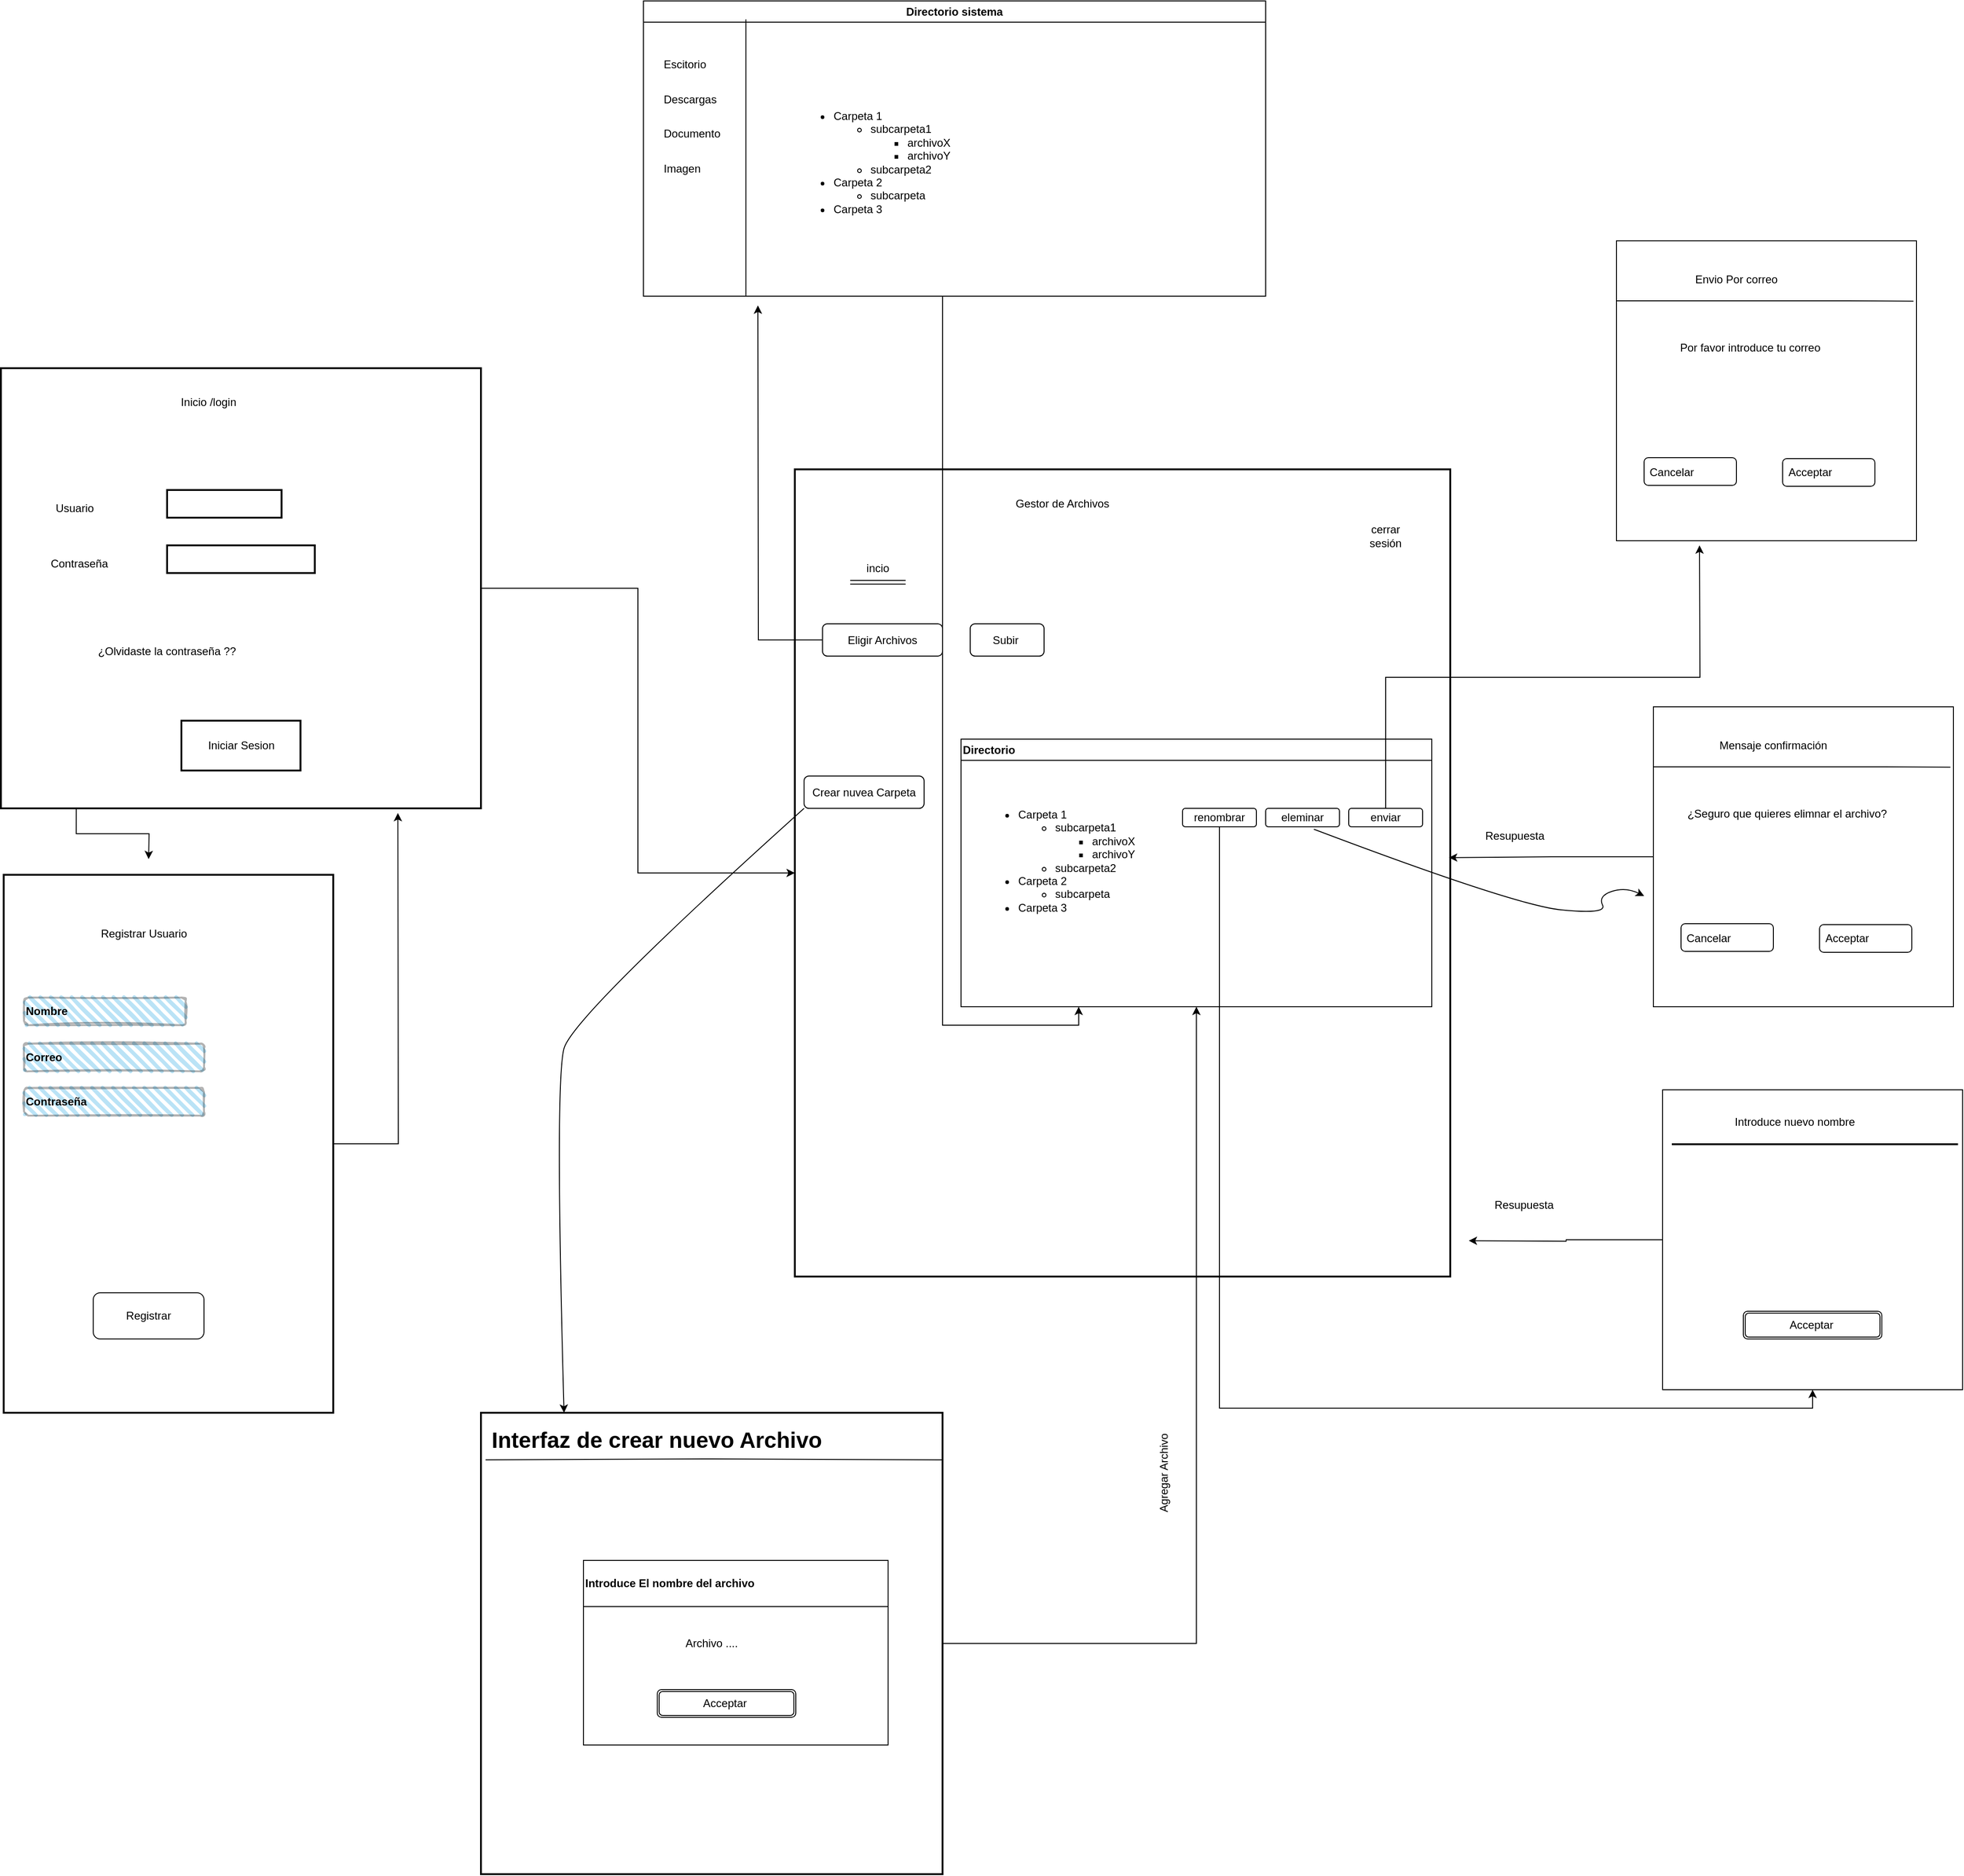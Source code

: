 <mxfile version="26.2.9">
  <diagram name="Página-1" id="CCVhPVdTeupldX_xp-Ff">
    <mxGraphModel dx="2040" dy="2289" grid="1" gridSize="10" guides="1" tooltips="1" connect="1" arrows="1" fold="1" page="1" pageScale="1" pageWidth="827" pageHeight="1169" math="0" shadow="0">
      <root>
        <mxCell id="0" />
        <mxCell id="1" parent="0" />
        <mxCell id="2" value="" style="whiteSpace=wrap;strokeWidth=2;" parent="1" vertex="1">
          <mxGeometry x="880" y="117.63" width="710" height="874.75" as="geometry" />
        </mxCell>
        <mxCell id="d6fII-Akq__abLmNC7uX-73" style="edgeStyle=orthogonalEdgeStyle;rounded=0;orthogonalLoop=1;jettySize=auto;html=1;exitX=1;exitY=0.5;exitDx=0;exitDy=0;" edge="1" parent="1" source="5">
          <mxGeometry relative="1" as="geometry">
            <mxPoint x="450" y="490" as="targetPoint" />
          </mxGeometry>
        </mxCell>
        <mxCell id="5" value="" style="whiteSpace=wrap;strokeWidth=2;" parent="1" vertex="1">
          <mxGeometry x="23" y="557" width="357" height="583" as="geometry" />
        </mxCell>
        <mxCell id="d6fII-Akq__abLmNC7uX-72" style="edgeStyle=orthogonalEdgeStyle;rounded=0;orthogonalLoop=1;jettySize=auto;html=1;exitX=1;exitY=0.5;exitDx=0;exitDy=0;entryX=0;entryY=0.5;entryDx=0;entryDy=0;" edge="1" parent="1" source="8" target="2">
          <mxGeometry relative="1" as="geometry" />
        </mxCell>
        <mxCell id="8" value="" style="whiteSpace=wrap;strokeWidth=2;" parent="1" vertex="1">
          <mxGeometry x="20" y="8" width="520" height="477" as="geometry" />
        </mxCell>
        <mxCell id="9" value="" style="whiteSpace=wrap;strokeWidth=2;" parent="1" vertex="1">
          <mxGeometry x="200" y="140" width="124" height="30" as="geometry" />
        </mxCell>
        <mxCell id="10" value="" style="whiteSpace=wrap;strokeWidth=2;" parent="1" vertex="1">
          <mxGeometry x="200" y="200" width="160" height="30" as="geometry" />
        </mxCell>
        <mxCell id="11" value="Iniciar Sesion" style="whiteSpace=wrap;strokeWidth=2;" parent="1" vertex="1">
          <mxGeometry x="215.5" y="390" width="129" height="54" as="geometry" />
        </mxCell>
        <mxCell id="d6fII-Akq__abLmNC7uX-82" style="edgeStyle=orthogonalEdgeStyle;rounded=0;orthogonalLoop=1;jettySize=auto;html=1;entryX=0.5;entryY=1;entryDx=0;entryDy=0;" edge="1" parent="1" source="22" target="d6fII-Akq__abLmNC7uX-63">
          <mxGeometry relative="1" as="geometry">
            <mxPoint x="1320" y="1010" as="targetPoint" />
          </mxGeometry>
        </mxCell>
        <mxCell id="22" value="Archivo ...." style="whiteSpace=wrap;strokeWidth=2;" parent="1" vertex="1">
          <mxGeometry x="540" y="1140" width="500" height="500" as="geometry" />
        </mxCell>
        <mxCell id="d6fII-Akq__abLmNC7uX-45" value="Usuario" style="text;html=1;align=center;verticalAlign=middle;whiteSpace=wrap;rounded=0;" vertex="1" parent="1">
          <mxGeometry x="70" y="145" width="60" height="30" as="geometry" />
        </mxCell>
        <mxCell id="d6fII-Akq__abLmNC7uX-46" value="Contraseña" style="text;html=1;align=center;verticalAlign=middle;whiteSpace=wrap;rounded=0;" vertex="1" parent="1">
          <mxGeometry x="70" y="205.25" width="70" height="30" as="geometry" />
        </mxCell>
        <mxCell id="d6fII-Akq__abLmNC7uX-48" value="Inicio /login" style="text;html=1;align=center;verticalAlign=middle;whiteSpace=wrap;rounded=0;" vertex="1" parent="1">
          <mxGeometry x="190" y="30" width="110" height="30" as="geometry" />
        </mxCell>
        <mxCell id="d6fII-Akq__abLmNC7uX-49" value="Registrar Usuario" style="text;html=1;align=center;verticalAlign=middle;whiteSpace=wrap;rounded=0;" vertex="1" parent="1">
          <mxGeometry x="120" y="606" width="110" height="30" as="geometry" />
        </mxCell>
        <mxCell id="d6fII-Akq__abLmNC7uX-50" value="&lt;b style=&quot;line-height: 0%;&quot;&gt;Nombre&lt;/b&gt;" style="rounded=1;whiteSpace=wrap;html=1;strokeWidth=2;fillWeight=4;hachureGap=8;hachureAngle=45;fillColor=#1ba1e2;sketch=1;align=left;opacity=30;" vertex="1" parent="1">
          <mxGeometry x="45" y="690" width="175" height="30" as="geometry" />
        </mxCell>
        <mxCell id="d6fII-Akq__abLmNC7uX-51" value="&lt;b&gt;Correo&lt;/b&gt;" style="rounded=1;whiteSpace=wrap;html=1;strokeWidth=2;fillWeight=4;hachureGap=8;hachureAngle=45;fillColor=#1ba1e2;sketch=1;align=left;opacity=30;" vertex="1" parent="1">
          <mxGeometry x="45" y="740" width="195" height="30" as="geometry" />
        </mxCell>
        <mxCell id="d6fII-Akq__abLmNC7uX-52" value="&lt;b&gt;Contraseña&lt;/b&gt;" style="rounded=1;whiteSpace=wrap;html=1;strokeWidth=2;fillWeight=4;hachureGap=8;hachureAngle=45;fillColor=#1ba1e2;sketch=1;align=left;opacity=30;" vertex="1" parent="1">
          <mxGeometry x="45" y="788" width="195" height="30" as="geometry" />
        </mxCell>
        <mxCell id="d6fII-Akq__abLmNC7uX-54" value="Registrar" style="rounded=1;whiteSpace=wrap;html=1;" vertex="1" parent="1">
          <mxGeometry x="120" y="1010" width="120" height="50" as="geometry" />
        </mxCell>
        <mxCell id="d6fII-Akq__abLmNC7uX-55" style="edgeStyle=orthogonalEdgeStyle;rounded=0;orthogonalLoop=1;jettySize=auto;html=1;exitX=0.157;exitY=1;exitDx=0;exitDy=0;exitPerimeter=0;" edge="1" parent="1" source="8">
          <mxGeometry relative="1" as="geometry">
            <mxPoint x="180" y="540" as="targetPoint" />
          </mxGeometry>
        </mxCell>
        <mxCell id="d6fII-Akq__abLmNC7uX-56" value="¿Olvidaste la contraseña ??" style="text;html=1;align=center;verticalAlign=middle;whiteSpace=wrap;rounded=0;" vertex="1" parent="1">
          <mxGeometry x="80" y="300" width="240" height="30" as="geometry" />
        </mxCell>
        <mxCell id="d6fII-Akq__abLmNC7uX-58" value="Gestor de Archivos" style="text;html=1;align=center;verticalAlign=middle;whiteSpace=wrap;rounded=0;" vertex="1" parent="1">
          <mxGeometry x="1020" y="140" width="300" height="30" as="geometry" />
        </mxCell>
        <mxCell id="d6fII-Akq__abLmNC7uX-59" value="incio" style="text;html=1;align=center;verticalAlign=middle;whiteSpace=wrap;rounded=0;" vertex="1" parent="1">
          <mxGeometry x="940" y="210" width="60" height="30" as="geometry" />
        </mxCell>
        <mxCell id="d6fII-Akq__abLmNC7uX-60" value="" style="shape=link;html=1;rounded=0;entryX=1;entryY=1;entryDx=0;entryDy=0;" edge="1" parent="1" target="d6fII-Akq__abLmNC7uX-59">
          <mxGeometry width="100" relative="1" as="geometry">
            <mxPoint x="940" y="240" as="sourcePoint" />
            <mxPoint x="990" y="240" as="targetPoint" />
          </mxGeometry>
        </mxCell>
        <mxCell id="d6fII-Akq__abLmNC7uX-112" style="edgeStyle=orthogonalEdgeStyle;rounded=0;orthogonalLoop=1;jettySize=auto;html=1;exitX=0;exitY=0.5;exitDx=0;exitDy=0;" edge="1" parent="1" source="d6fII-Akq__abLmNC7uX-61">
          <mxGeometry relative="1" as="geometry">
            <mxPoint x="840" y="-60" as="targetPoint" />
          </mxGeometry>
        </mxCell>
        <mxCell id="d6fII-Akq__abLmNC7uX-61" value="Eligir Archivos" style="rounded=1;whiteSpace=wrap;html=1;" vertex="1" parent="1">
          <mxGeometry x="910" y="285" width="130" height="35" as="geometry" />
        </mxCell>
        <mxCell id="d6fII-Akq__abLmNC7uX-62" value="Subir&amp;nbsp;" style="rounded=1;whiteSpace=wrap;html=1;" vertex="1" parent="1">
          <mxGeometry x="1070" y="285" width="80" height="35" as="geometry" />
        </mxCell>
        <mxCell id="d6fII-Akq__abLmNC7uX-63" value="Directorio" style="swimlane;whiteSpace=wrap;html=1;align=left;" vertex="1" parent="1">
          <mxGeometry x="1060" y="410" width="510" height="290" as="geometry" />
        </mxCell>
        <mxCell id="d6fII-Akq__abLmNC7uX-66" value="&lt;ul&gt;&lt;li&gt;Carpeta 1&lt;/li&gt;&lt;ul&gt;&lt;li&gt;subcarpeta1&lt;/li&gt;&lt;ul&gt;&lt;li&gt;archivoX&lt;/li&gt;&lt;li&gt;archivoY&lt;/li&gt;&lt;/ul&gt;&lt;li&gt;subcarpeta2&lt;/li&gt;&lt;/ul&gt;&lt;li&gt;Carpeta 2&lt;/li&gt;&lt;ul&gt;&lt;li&gt;subcarpeta&lt;/li&gt;&lt;/ul&gt;&lt;li&gt;Carpeta 3&lt;/li&gt;&lt;/ul&gt;" style="text;strokeColor=none;fillColor=none;html=1;whiteSpace=wrap;verticalAlign=middle;overflow=hidden;" vertex="1" parent="d6fII-Akq__abLmNC7uX-63">
          <mxGeometry x="20" y="34" width="260" height="196" as="geometry" />
        </mxCell>
        <mxCell id="d6fII-Akq__abLmNC7uX-125" style="edgeStyle=orthogonalEdgeStyle;rounded=0;orthogonalLoop=1;jettySize=auto;html=1;exitX=0.5;exitY=0;exitDx=0;exitDy=0;" edge="1" parent="d6fII-Akq__abLmNC7uX-63" source="d6fII-Akq__abLmNC7uX-71">
          <mxGeometry relative="1" as="geometry">
            <mxPoint x="800" y="-210" as="targetPoint" />
          </mxGeometry>
        </mxCell>
        <mxCell id="d6fII-Akq__abLmNC7uX-71" value="enviar" style="rounded=1;whiteSpace=wrap;html=1;" vertex="1" parent="d6fII-Akq__abLmNC7uX-63">
          <mxGeometry x="420" y="75" width="80" height="20" as="geometry" />
        </mxCell>
        <mxCell id="d6fII-Akq__abLmNC7uX-67" value="Crear nuvea Carpeta" style="rounded=1;whiteSpace=wrap;html=1;" vertex="1" parent="1">
          <mxGeometry x="890" y="450" width="130" height="35" as="geometry" />
        </mxCell>
        <mxCell id="d6fII-Akq__abLmNC7uX-101" style="edgeStyle=orthogonalEdgeStyle;rounded=0;orthogonalLoop=1;jettySize=auto;html=1;exitX=0.5;exitY=1;exitDx=0;exitDy=0;entryX=0.5;entryY=1;entryDx=0;entryDy=0;" edge="1" parent="1" source="d6fII-Akq__abLmNC7uX-68" target="d6fII-Akq__abLmNC7uX-99">
          <mxGeometry relative="1" as="geometry" />
        </mxCell>
        <mxCell id="d6fII-Akq__abLmNC7uX-68" value="renombrar" style="rounded=1;whiteSpace=wrap;html=1;" vertex="1" parent="1">
          <mxGeometry x="1300" y="485" width="80" height="20" as="geometry" />
        </mxCell>
        <mxCell id="d6fII-Akq__abLmNC7uX-70" value="eleminar" style="rounded=1;whiteSpace=wrap;html=1;" vertex="1" parent="1">
          <mxGeometry x="1390" y="485" width="80" height="20" as="geometry" />
        </mxCell>
        <mxCell id="d6fII-Akq__abLmNC7uX-74" value="cerrar sesión" style="text;html=1;align=center;verticalAlign=middle;whiteSpace=wrap;rounded=0;" vertex="1" parent="1">
          <mxGeometry x="1490" y="175.25" width="60" height="30" as="geometry" />
        </mxCell>
        <mxCell id="d6fII-Akq__abLmNC7uX-77" value="" style="curved=1;endArrow=classic;html=1;rounded=0;exitX=0;exitY=1;exitDx=0;exitDy=0;" edge="1" parent="1" source="d6fII-Akq__abLmNC7uX-67">
          <mxGeometry width="50" height="50" relative="1" as="geometry">
            <mxPoint x="590" y="710" as="sourcePoint" />
            <mxPoint x="630" y="1140" as="targetPoint" />
            <Array as="points">
              <mxPoint x="640" y="710" />
              <mxPoint x="620" y="780" />
            </Array>
          </mxGeometry>
        </mxCell>
        <mxCell id="d6fII-Akq__abLmNC7uX-78" value="Introduce El nombre del archivo" style="swimlane;whiteSpace=wrap;html=1;align=left;startSize=50;" vertex="1" parent="1">
          <mxGeometry x="651" y="1300" width="330" height="200" as="geometry" />
        </mxCell>
        <mxCell id="d6fII-Akq__abLmNC7uX-79" value="Acceptar&amp;nbsp;" style="shape=ext;double=1;rounded=1;whiteSpace=wrap;html=1;" vertex="1" parent="d6fII-Akq__abLmNC7uX-78">
          <mxGeometry x="80" y="140" width="150" height="30" as="geometry" />
        </mxCell>
        <mxCell id="d6fII-Akq__abLmNC7uX-80" value="" style="endArrow=none;html=1;rounded=0;exitX=0.01;exitY=0.102;exitDx=0;exitDy=0;exitPerimeter=0;entryX=1.002;entryY=0.102;entryDx=0;entryDy=0;entryPerimeter=0;" edge="1" parent="1" source="22" target="22">
          <mxGeometry width="50" height="50" relative="1" as="geometry">
            <mxPoint x="970" y="1100" as="sourcePoint" />
            <mxPoint x="1020" y="1050" as="targetPoint" />
            <Array as="points">
              <mxPoint x="790" y="1190" />
            </Array>
          </mxGeometry>
        </mxCell>
        <mxCell id="d6fII-Akq__abLmNC7uX-81" value="Interfaz de crear nuevo Archivo" style="text;strokeColor=none;fillColor=none;html=1;fontSize=24;fontStyle=1;verticalAlign=middle;align=center;" vertex="1" parent="1">
          <mxGeometry x="680" y="1150" width="100" height="40" as="geometry" />
        </mxCell>
        <mxCell id="d6fII-Akq__abLmNC7uX-83" value="Agregar Archivo" style="text;html=1;align=center;verticalAlign=middle;whiteSpace=wrap;rounded=0;rotation=-90;" vertex="1" parent="1">
          <mxGeometry x="1230" y="1190" width="100" height="30" as="geometry" />
        </mxCell>
        <mxCell id="d6fII-Akq__abLmNC7uX-85" value="" style="whiteSpace=wrap;html=1;aspect=fixed;" vertex="1" parent="1">
          <mxGeometry x="1810" y="375" width="325" height="325" as="geometry" />
        </mxCell>
        <mxCell id="d6fII-Akq__abLmNC7uX-86" value="" style="curved=1;endArrow=classic;html=1;rounded=0;exitX=0.653;exitY=1.132;exitDx=0;exitDy=0;exitPerimeter=0;" edge="1" parent="1" source="d6fII-Akq__abLmNC7uX-70">
          <mxGeometry width="50" height="50" relative="1" as="geometry">
            <mxPoint x="1660" y="620" as="sourcePoint" />
            <mxPoint x="1800" y="580" as="targetPoint" />
            <Array as="points">
              <mxPoint x="1660" y="590" />
              <mxPoint x="1760" y="600" />
              <mxPoint x="1750" y="580" />
              <mxPoint x="1780" y="570" />
            </Array>
          </mxGeometry>
        </mxCell>
        <mxCell id="d6fII-Akq__abLmNC7uX-88" value="" style="endArrow=none;html=1;rounded=0;entryX=0.99;entryY=0.201;entryDx=0;entryDy=0;entryPerimeter=0;" edge="1" parent="1" target="d6fII-Akq__abLmNC7uX-85">
          <mxGeometry width="50" height="50" relative="1" as="geometry">
            <mxPoint x="1810" y="440" as="sourcePoint" />
            <mxPoint x="1860" y="390" as="targetPoint" />
            <Array as="points">
              <mxPoint x="2000" y="440" />
              <mxPoint x="2060" y="440" />
            </Array>
          </mxGeometry>
        </mxCell>
        <mxCell id="d6fII-Akq__abLmNC7uX-90" value="Mensaje confirmación" style="text;html=1;align=center;verticalAlign=middle;whiteSpace=wrap;rounded=0;" vertex="1" parent="1">
          <mxGeometry x="1850" y="402" width="180" height="30" as="geometry" />
        </mxCell>
        <mxCell id="d6fII-Akq__abLmNC7uX-91" value="" style="rounded=1;whiteSpace=wrap;html=1;" vertex="1" parent="1">
          <mxGeometry x="1840" y="610" width="100" height="30" as="geometry" />
        </mxCell>
        <mxCell id="d6fII-Akq__abLmNC7uX-94" value="Cancelar" style="text;html=1;align=center;verticalAlign=middle;whiteSpace=wrap;rounded=0;" vertex="1" parent="1">
          <mxGeometry x="1840" y="611" width="60" height="30" as="geometry" />
        </mxCell>
        <mxCell id="d6fII-Akq__abLmNC7uX-95" value="" style="rounded=1;whiteSpace=wrap;html=1;" vertex="1" parent="1">
          <mxGeometry x="1990" y="611" width="100" height="30" as="geometry" />
        </mxCell>
        <mxCell id="d6fII-Akq__abLmNC7uX-96" value="Acceptar" style="text;html=1;align=center;verticalAlign=middle;whiteSpace=wrap;rounded=0;" vertex="1" parent="1">
          <mxGeometry x="1990" y="611" width="60" height="30" as="geometry" />
        </mxCell>
        <mxCell id="d6fII-Akq__abLmNC7uX-97" value="¿Seguro que quieres elimnar el archivo?" style="text;html=1;align=center;verticalAlign=middle;whiteSpace=wrap;rounded=0;" vertex="1" parent="1">
          <mxGeometry x="1840" y="476" width="230" height="30" as="geometry" />
        </mxCell>
        <mxCell id="d6fII-Akq__abLmNC7uX-108" style="edgeStyle=orthogonalEdgeStyle;rounded=0;orthogonalLoop=1;jettySize=auto;html=1;exitX=0;exitY=0.5;exitDx=0;exitDy=0;" edge="1" parent="1" source="d6fII-Akq__abLmNC7uX-99">
          <mxGeometry relative="1" as="geometry">
            <mxPoint x="1610" y="953.556" as="targetPoint" />
          </mxGeometry>
        </mxCell>
        <mxCell id="d6fII-Akq__abLmNC7uX-99" value="" style="whiteSpace=wrap;html=1;aspect=fixed;" vertex="1" parent="1">
          <mxGeometry x="1820" y="790" width="325" height="325" as="geometry" />
        </mxCell>
        <mxCell id="d6fII-Akq__abLmNC7uX-102" style="edgeStyle=orthogonalEdgeStyle;rounded=0;orthogonalLoop=1;jettySize=auto;html=1;entryX=0.998;entryY=0.481;entryDx=0;entryDy=0;entryPerimeter=0;" edge="1" parent="1" source="d6fII-Akq__abLmNC7uX-85" target="2">
          <mxGeometry relative="1" as="geometry" />
        </mxCell>
        <mxCell id="d6fII-Akq__abLmNC7uX-103" value="Resupuesta" style="text;html=1;align=center;verticalAlign=middle;whiteSpace=wrap;rounded=0;" vertex="1" parent="1">
          <mxGeometry x="1630" y="500" width="60" height="30" as="geometry" />
        </mxCell>
        <mxCell id="d6fII-Akq__abLmNC7uX-105" value="" style="line;strokeWidth=2;html=1;" vertex="1" parent="1">
          <mxGeometry x="1830" y="844" width="310" height="10" as="geometry" />
        </mxCell>
        <mxCell id="d6fII-Akq__abLmNC7uX-106" value="Introduce nuevo nombre&amp;nbsp;" style="text;html=1;align=center;verticalAlign=middle;whiteSpace=wrap;rounded=0;" vertex="1" parent="1">
          <mxGeometry x="1840" y="810" width="250" height="30" as="geometry" />
        </mxCell>
        <mxCell id="d6fII-Akq__abLmNC7uX-107" value="Acceptar&amp;nbsp;" style="shape=ext;double=1;rounded=1;whiteSpace=wrap;html=1;" vertex="1" parent="1">
          <mxGeometry x="1907.5" y="1030" width="150" height="30" as="geometry" />
        </mxCell>
        <mxCell id="d6fII-Akq__abLmNC7uX-109" value="Resupuesta" style="text;html=1;align=center;verticalAlign=middle;whiteSpace=wrap;rounded=0;" vertex="1" parent="1">
          <mxGeometry x="1640" y="890" width="60" height="50" as="geometry" />
        </mxCell>
        <mxCell id="d6fII-Akq__abLmNC7uX-110" value="Directorio sistema" style="swimlane;whiteSpace=wrap;html=1;" vertex="1" parent="1">
          <mxGeometry x="716" y="-390" width="674" height="320" as="geometry" />
        </mxCell>
        <mxCell id="d6fII-Akq__abLmNC7uX-113" value="" style="endArrow=none;html=1;rounded=0;" edge="1" parent="d6fII-Akq__abLmNC7uX-110">
          <mxGeometry width="50" height="50" relative="1" as="geometry">
            <mxPoint x="111" y="320" as="sourcePoint" />
            <mxPoint x="111" y="20" as="targetPoint" />
          </mxGeometry>
        </mxCell>
        <mxCell id="d6fII-Akq__abLmNC7uX-114" value="" style="shape=table;startSize=0;container=1;collapsible=0;childLayout=tableLayout;fontSize=11;fillColor=none;strokeColor=none;" vertex="1" parent="d6fII-Akq__abLmNC7uX-110">
          <mxGeometry x="15" y="50" width="75" height="150" as="geometry" />
        </mxCell>
        <mxCell id="d6fII-Akq__abLmNC7uX-115" value="" style="shape=tableRow;horizontal=0;startSize=0;swimlaneHead=0;swimlaneBody=0;strokeColor=inherit;top=0;left=0;bottom=0;right=0;collapsible=0;dropTarget=0;fillColor=none;points=[[0,0.5],[1,0.5]];portConstraint=eastwest;fontSize=16;" vertex="1" parent="d6fII-Akq__abLmNC7uX-114">
          <mxGeometry width="75" height="38" as="geometry" />
        </mxCell>
        <mxCell id="d6fII-Akq__abLmNC7uX-116" value="Escitorio" style="shape=partialRectangle;html=1;whiteSpace=wrap;connectable=0;strokeColor=inherit;overflow=hidden;fillColor=none;top=0;left=0;bottom=0;right=0;pointerEvents=1;fontSize=12;align=left;spacingLeft=5;" vertex="1" parent="d6fII-Akq__abLmNC7uX-115">
          <mxGeometry width="75" height="38" as="geometry">
            <mxRectangle width="75" height="38" as="alternateBounds" />
          </mxGeometry>
        </mxCell>
        <mxCell id="d6fII-Akq__abLmNC7uX-117" value="" style="shape=tableRow;horizontal=0;startSize=0;swimlaneHead=0;swimlaneBody=0;strokeColor=inherit;top=0;left=0;bottom=0;right=0;collapsible=0;dropTarget=0;fillColor=none;points=[[0,0.5],[1,0.5]];portConstraint=eastwest;fontSize=16;" vertex="1" parent="d6fII-Akq__abLmNC7uX-114">
          <mxGeometry y="38" width="75" height="37" as="geometry" />
        </mxCell>
        <mxCell id="d6fII-Akq__abLmNC7uX-118" value="Descargas" style="shape=partialRectangle;html=1;whiteSpace=wrap;connectable=0;strokeColor=inherit;overflow=hidden;fillColor=none;top=0;left=0;bottom=0;right=0;pointerEvents=1;fontSize=12;align=left;spacingLeft=5;" vertex="1" parent="d6fII-Akq__abLmNC7uX-117">
          <mxGeometry width="75" height="37" as="geometry">
            <mxRectangle width="75" height="37" as="alternateBounds" />
          </mxGeometry>
        </mxCell>
        <mxCell id="d6fII-Akq__abLmNC7uX-119" value="" style="shape=tableRow;horizontal=0;startSize=0;swimlaneHead=0;swimlaneBody=0;strokeColor=inherit;top=0;left=0;bottom=0;right=0;collapsible=0;dropTarget=0;fillColor=none;points=[[0,0.5],[1,0.5]];portConstraint=eastwest;fontSize=16;" vertex="1" parent="d6fII-Akq__abLmNC7uX-114">
          <mxGeometry y="75" width="75" height="38" as="geometry" />
        </mxCell>
        <mxCell id="d6fII-Akq__abLmNC7uX-120" value="Documento" style="shape=partialRectangle;html=1;whiteSpace=wrap;connectable=0;strokeColor=inherit;overflow=hidden;fillColor=none;top=0;left=0;bottom=0;right=0;pointerEvents=1;fontSize=12;align=left;spacingLeft=5;" vertex="1" parent="d6fII-Akq__abLmNC7uX-119">
          <mxGeometry width="75" height="38" as="geometry">
            <mxRectangle width="75" height="38" as="alternateBounds" />
          </mxGeometry>
        </mxCell>
        <mxCell id="d6fII-Akq__abLmNC7uX-121" style="shape=tableRow;horizontal=0;startSize=0;swimlaneHead=0;swimlaneBody=0;strokeColor=inherit;top=0;left=0;bottom=0;right=0;collapsible=0;dropTarget=0;fillColor=none;points=[[0,0.5],[1,0.5]];portConstraint=eastwest;fontSize=16;" vertex="1" parent="d6fII-Akq__abLmNC7uX-114">
          <mxGeometry y="113" width="75" height="37" as="geometry" />
        </mxCell>
        <mxCell id="d6fII-Akq__abLmNC7uX-122" value="Imagen" style="shape=partialRectangle;html=1;whiteSpace=wrap;connectable=0;strokeColor=inherit;overflow=hidden;fillColor=none;top=0;left=0;bottom=0;right=0;pointerEvents=1;fontSize=12;align=left;spacingLeft=5;" vertex="1" parent="d6fII-Akq__abLmNC7uX-121">
          <mxGeometry width="75" height="37" as="geometry">
            <mxRectangle width="75" height="37" as="alternateBounds" />
          </mxGeometry>
        </mxCell>
        <mxCell id="d6fII-Akq__abLmNC7uX-123" value="&lt;ul&gt;&lt;li&gt;Carpeta 1&lt;/li&gt;&lt;ul&gt;&lt;li&gt;subcarpeta1&lt;/li&gt;&lt;ul&gt;&lt;li&gt;archivoX&lt;/li&gt;&lt;li&gt;archivoY&lt;/li&gt;&lt;/ul&gt;&lt;li&gt;subcarpeta2&lt;/li&gt;&lt;/ul&gt;&lt;li&gt;Carpeta 2&lt;/li&gt;&lt;ul&gt;&lt;li&gt;subcarpeta&lt;/li&gt;&lt;/ul&gt;&lt;li&gt;Carpeta 3&lt;/li&gt;&lt;/ul&gt;" style="text;strokeColor=none;fillColor=none;html=1;whiteSpace=wrap;verticalAlign=middle;overflow=hidden;" vertex="1" parent="d6fII-Akq__abLmNC7uX-110">
          <mxGeometry x="164" y="30" width="260" height="290" as="geometry" />
        </mxCell>
        <mxCell id="d6fII-Akq__abLmNC7uX-124" style="edgeStyle=orthogonalEdgeStyle;rounded=0;orthogonalLoop=1;jettySize=auto;html=1;exitX=1;exitY=1;exitDx=0;exitDy=0;entryX=0.25;entryY=1;entryDx=0;entryDy=0;" edge="1" parent="1" source="d6fII-Akq__abLmNC7uX-123" target="d6fII-Akq__abLmNC7uX-63">
          <mxGeometry relative="1" as="geometry">
            <Array as="points">
              <mxPoint x="1040" y="-70" />
              <mxPoint x="1040" y="720" />
              <mxPoint x="1188" y="720" />
            </Array>
          </mxGeometry>
        </mxCell>
        <mxCell id="d6fII-Akq__abLmNC7uX-126" value="" style="whiteSpace=wrap;html=1;aspect=fixed;" vertex="1" parent="1">
          <mxGeometry x="1770" y="-130" width="325" height="325" as="geometry" />
        </mxCell>
        <mxCell id="d6fII-Akq__abLmNC7uX-127" value="" style="endArrow=none;html=1;rounded=0;entryX=0.99;entryY=0.201;entryDx=0;entryDy=0;entryPerimeter=0;" edge="1" parent="1" target="d6fII-Akq__abLmNC7uX-126">
          <mxGeometry width="50" height="50" relative="1" as="geometry">
            <mxPoint x="1770" y="-65" as="sourcePoint" />
            <mxPoint x="1820" y="-115" as="targetPoint" />
            <Array as="points">
              <mxPoint x="1960" y="-65" />
              <mxPoint x="2020" y="-65" />
            </Array>
          </mxGeometry>
        </mxCell>
        <mxCell id="d6fII-Akq__abLmNC7uX-128" value="Envio Por correo" style="text;html=1;align=center;verticalAlign=middle;whiteSpace=wrap;rounded=0;" vertex="1" parent="1">
          <mxGeometry x="1810" y="-103" width="180" height="30" as="geometry" />
        </mxCell>
        <mxCell id="d6fII-Akq__abLmNC7uX-129" value="" style="rounded=1;whiteSpace=wrap;html=1;" vertex="1" parent="1">
          <mxGeometry x="1800" y="105" width="100" height="30" as="geometry" />
        </mxCell>
        <mxCell id="d6fII-Akq__abLmNC7uX-130" value="Cancelar" style="text;html=1;align=center;verticalAlign=middle;whiteSpace=wrap;rounded=0;" vertex="1" parent="1">
          <mxGeometry x="1800" y="106" width="60" height="30" as="geometry" />
        </mxCell>
        <mxCell id="d6fII-Akq__abLmNC7uX-131" value="" style="rounded=1;whiteSpace=wrap;html=1;" vertex="1" parent="1">
          <mxGeometry x="1950" y="106" width="100" height="30" as="geometry" />
        </mxCell>
        <mxCell id="d6fII-Akq__abLmNC7uX-132" value="Acceptar" style="text;html=1;align=center;verticalAlign=middle;whiteSpace=wrap;rounded=0;" vertex="1" parent="1">
          <mxGeometry x="1950" y="106" width="60" height="30" as="geometry" />
        </mxCell>
        <mxCell id="d6fII-Akq__abLmNC7uX-133" value="Por favor introduce tu correo" style="text;html=1;align=center;verticalAlign=middle;whiteSpace=wrap;rounded=0;" vertex="1" parent="1">
          <mxGeometry x="1800" y="-29" width="230" height="30" as="geometry" />
        </mxCell>
      </root>
    </mxGraphModel>
  </diagram>
</mxfile>
